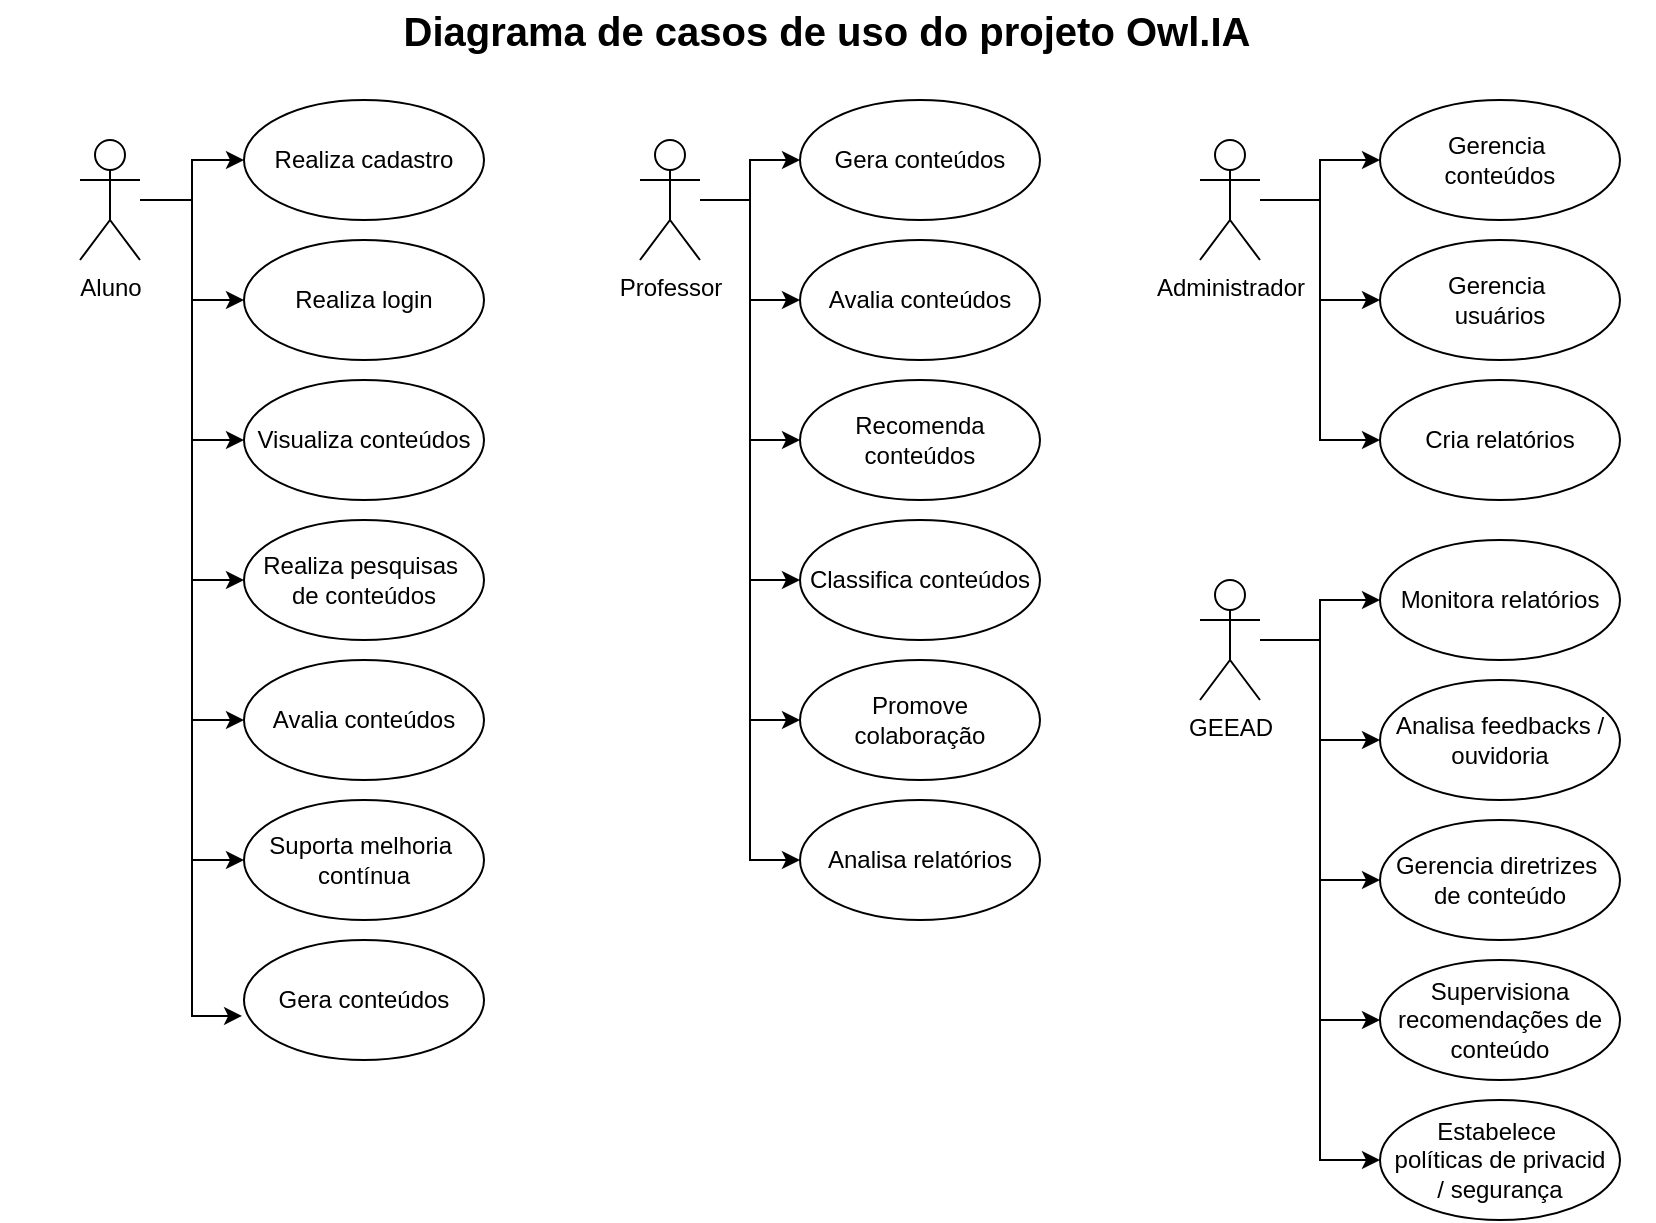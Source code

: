 <mxfile version="24.8.3">
  <diagram name="Página-1" id="9KG9PQ0PPwBHW0llAwFa">
    <mxGraphModel dx="1114" dy="610" grid="1" gridSize="10" guides="1" tooltips="1" connect="1" arrows="1" fold="1" page="1" pageScale="1" pageWidth="827" pageHeight="1169" math="0" shadow="0">
      <root>
        <mxCell id="0" />
        <mxCell id="1" parent="0" />
        <mxCell id="B-Caaoflfo5MQIaPZlI_-1" value="Diagrama de casos de uso do projeto Owl.IA" style="text;html=1;align=center;verticalAlign=middle;whiteSpace=wrap;rounded=0;fontSize=20;fontStyle=1" parent="1" vertex="1">
          <mxGeometry y="30" width="827" height="30" as="geometry" />
        </mxCell>
        <mxCell id="B-Caaoflfo5MQIaPZlI_-24" style="edgeStyle=orthogonalEdgeStyle;rounded=0;orthogonalLoop=1;jettySize=auto;html=1;entryX=0;entryY=0.5;entryDx=0;entryDy=0;" parent="1" source="B-Caaoflfo5MQIaPZlI_-2" target="B-Caaoflfo5MQIaPZlI_-3" edge="1">
          <mxGeometry relative="1" as="geometry" />
        </mxCell>
        <mxCell id="B-Caaoflfo5MQIaPZlI_-25" style="edgeStyle=orthogonalEdgeStyle;rounded=0;orthogonalLoop=1;jettySize=auto;html=1;" parent="1" source="B-Caaoflfo5MQIaPZlI_-2" target="B-Caaoflfo5MQIaPZlI_-5" edge="1">
          <mxGeometry relative="1" as="geometry" />
        </mxCell>
        <mxCell id="B-Caaoflfo5MQIaPZlI_-26" style="edgeStyle=orthogonalEdgeStyle;rounded=0;orthogonalLoop=1;jettySize=auto;html=1;entryX=0;entryY=0.5;entryDx=0;entryDy=0;" parent="1" source="B-Caaoflfo5MQIaPZlI_-2" target="B-Caaoflfo5MQIaPZlI_-6" edge="1">
          <mxGeometry relative="1" as="geometry" />
        </mxCell>
        <mxCell id="B-Caaoflfo5MQIaPZlI_-27" style="edgeStyle=orthogonalEdgeStyle;rounded=0;orthogonalLoop=1;jettySize=auto;html=1;entryX=0;entryY=0.5;entryDx=0;entryDy=0;" parent="1" source="B-Caaoflfo5MQIaPZlI_-2" target="B-Caaoflfo5MQIaPZlI_-8" edge="1">
          <mxGeometry relative="1" as="geometry" />
        </mxCell>
        <mxCell id="B-Caaoflfo5MQIaPZlI_-28" style="edgeStyle=orthogonalEdgeStyle;rounded=0;orthogonalLoop=1;jettySize=auto;html=1;entryX=0;entryY=0.5;entryDx=0;entryDy=0;" parent="1" source="B-Caaoflfo5MQIaPZlI_-2" target="B-Caaoflfo5MQIaPZlI_-9" edge="1">
          <mxGeometry relative="1" as="geometry" />
        </mxCell>
        <mxCell id="B-Caaoflfo5MQIaPZlI_-29" style="edgeStyle=orthogonalEdgeStyle;rounded=0;orthogonalLoop=1;jettySize=auto;html=1;entryX=0;entryY=0.5;entryDx=0;entryDy=0;" parent="1" source="B-Caaoflfo5MQIaPZlI_-2" target="B-Caaoflfo5MQIaPZlI_-10" edge="1">
          <mxGeometry relative="1" as="geometry" />
        </mxCell>
        <mxCell id="B-Caaoflfo5MQIaPZlI_-2" value="Aluno" style="shape=umlActor;verticalLabelPosition=bottom;verticalAlign=top;html=1;outlineConnect=0;" parent="1" vertex="1">
          <mxGeometry x="40" y="100" width="30" height="60" as="geometry" />
        </mxCell>
        <mxCell id="B-Caaoflfo5MQIaPZlI_-3" value="Realiza&amp;nbsp;&lt;span style=&quot;background-color: initial;&quot;&gt;cadastro&lt;/span&gt;" style="ellipse;whiteSpace=wrap;html=1;" parent="1" vertex="1">
          <mxGeometry x="122" y="80" width="120" height="60" as="geometry" />
        </mxCell>
        <mxCell id="B-Caaoflfo5MQIaPZlI_-5" value="Realiza&amp;nbsp;&lt;span style=&quot;background-color: initial;&quot;&gt;login&lt;/span&gt;" style="ellipse;whiteSpace=wrap;html=1;" parent="1" vertex="1">
          <mxGeometry x="122" y="150" width="120" height="60" as="geometry" />
        </mxCell>
        <mxCell id="B-Caaoflfo5MQIaPZlI_-6" value="Visualiza conteúdos" style="ellipse;whiteSpace=wrap;html=1;" parent="1" vertex="1">
          <mxGeometry x="122" y="220" width="120" height="60" as="geometry" />
        </mxCell>
        <mxCell id="B-Caaoflfo5MQIaPZlI_-8" value="Realiza pesquisas&amp;nbsp;&lt;div&gt;de conteúdos&lt;/div&gt;" style="ellipse;whiteSpace=wrap;html=1;" parent="1" vertex="1">
          <mxGeometry x="122" y="290" width="120" height="60" as="geometry" />
        </mxCell>
        <mxCell id="B-Caaoflfo5MQIaPZlI_-9" value="Avalia conteúdos" style="ellipse;whiteSpace=wrap;html=1;" parent="1" vertex="1">
          <mxGeometry x="122" y="360" width="120" height="60" as="geometry" />
        </mxCell>
        <mxCell id="B-Caaoflfo5MQIaPZlI_-10" value="Suporta melhoria&amp;nbsp;&lt;div&gt;contínua&lt;/div&gt;" style="ellipse;whiteSpace=wrap;html=1;" parent="1" vertex="1">
          <mxGeometry x="122" y="430" width="120" height="60" as="geometry" />
        </mxCell>
        <mxCell id="B-Caaoflfo5MQIaPZlI_-12" value="Gera conteúdos" style="ellipse;whiteSpace=wrap;html=1;" parent="1" vertex="1">
          <mxGeometry x="122" y="500" width="120" height="60" as="geometry" />
        </mxCell>
        <mxCell id="B-Caaoflfo5MQIaPZlI_-31" style="edgeStyle=orthogonalEdgeStyle;rounded=0;orthogonalLoop=1;jettySize=auto;html=1;entryX=0;entryY=0.5;entryDx=0;entryDy=0;" parent="1" source="B-Caaoflfo5MQIaPZlI_-13" target="B-Caaoflfo5MQIaPZlI_-14" edge="1">
          <mxGeometry relative="1" as="geometry" />
        </mxCell>
        <mxCell id="B-Caaoflfo5MQIaPZlI_-32" style="edgeStyle=orthogonalEdgeStyle;rounded=0;orthogonalLoop=1;jettySize=auto;html=1;entryX=0;entryY=0.5;entryDx=0;entryDy=0;" parent="1" source="B-Caaoflfo5MQIaPZlI_-13" target="B-Caaoflfo5MQIaPZlI_-15" edge="1">
          <mxGeometry relative="1" as="geometry" />
        </mxCell>
        <mxCell id="B-Caaoflfo5MQIaPZlI_-33" style="edgeStyle=orthogonalEdgeStyle;rounded=0;orthogonalLoop=1;jettySize=auto;html=1;entryX=0;entryY=0.5;entryDx=0;entryDy=0;" parent="1" source="B-Caaoflfo5MQIaPZlI_-13" target="B-Caaoflfo5MQIaPZlI_-16" edge="1">
          <mxGeometry relative="1" as="geometry" />
        </mxCell>
        <mxCell id="B-Caaoflfo5MQIaPZlI_-34" style="edgeStyle=orthogonalEdgeStyle;rounded=0;orthogonalLoop=1;jettySize=auto;html=1;entryX=0;entryY=0.5;entryDx=0;entryDy=0;" parent="1" source="B-Caaoflfo5MQIaPZlI_-13" target="B-Caaoflfo5MQIaPZlI_-17" edge="1">
          <mxGeometry relative="1" as="geometry" />
        </mxCell>
        <mxCell id="B-Caaoflfo5MQIaPZlI_-35" style="edgeStyle=orthogonalEdgeStyle;rounded=0;orthogonalLoop=1;jettySize=auto;html=1;entryX=0;entryY=0.5;entryDx=0;entryDy=0;" parent="1" source="B-Caaoflfo5MQIaPZlI_-13" target="B-Caaoflfo5MQIaPZlI_-18" edge="1">
          <mxGeometry relative="1" as="geometry" />
        </mxCell>
        <mxCell id="B-Caaoflfo5MQIaPZlI_-36" style="edgeStyle=orthogonalEdgeStyle;rounded=0;orthogonalLoop=1;jettySize=auto;html=1;entryX=0;entryY=0.5;entryDx=0;entryDy=0;" parent="1" source="B-Caaoflfo5MQIaPZlI_-13" target="B-Caaoflfo5MQIaPZlI_-23" edge="1">
          <mxGeometry relative="1" as="geometry" />
        </mxCell>
        <mxCell id="B-Caaoflfo5MQIaPZlI_-13" value="Professor" style="shape=umlActor;verticalLabelPosition=bottom;verticalAlign=top;html=1;outlineConnect=0;" parent="1" vertex="1">
          <mxGeometry x="320" y="100" width="30" height="60" as="geometry" />
        </mxCell>
        <mxCell id="B-Caaoflfo5MQIaPZlI_-14" value="Gera conteúdos" style="ellipse;whiteSpace=wrap;html=1;" parent="1" vertex="1">
          <mxGeometry x="400" y="80" width="120" height="60" as="geometry" />
        </mxCell>
        <mxCell id="B-Caaoflfo5MQIaPZlI_-15" value="Avalia conteúdos" style="ellipse;whiteSpace=wrap;html=1;" parent="1" vertex="1">
          <mxGeometry x="400" y="150" width="120" height="60" as="geometry" />
        </mxCell>
        <mxCell id="B-Caaoflfo5MQIaPZlI_-16" value="Recomenda conteúdos" style="ellipse;whiteSpace=wrap;html=1;" parent="1" vertex="1">
          <mxGeometry x="400" y="220" width="120" height="60" as="geometry" />
        </mxCell>
        <mxCell id="B-Caaoflfo5MQIaPZlI_-17" value="Classifica conteúdos" style="ellipse;whiteSpace=wrap;html=1;" parent="1" vertex="1">
          <mxGeometry x="400" y="290" width="120" height="60" as="geometry" />
        </mxCell>
        <mxCell id="B-Caaoflfo5MQIaPZlI_-18" value="Promove&lt;div&gt;colaboração&lt;/div&gt;" style="ellipse;whiteSpace=wrap;html=1;" parent="1" vertex="1">
          <mxGeometry x="400" y="360" width="120" height="60" as="geometry" />
        </mxCell>
        <mxCell id="B-Caaoflfo5MQIaPZlI_-37" style="edgeStyle=orthogonalEdgeStyle;rounded=0;orthogonalLoop=1;jettySize=auto;html=1;entryX=0;entryY=0.5;entryDx=0;entryDy=0;" parent="1" source="B-Caaoflfo5MQIaPZlI_-19" target="B-Caaoflfo5MQIaPZlI_-20" edge="1">
          <mxGeometry relative="1" as="geometry" />
        </mxCell>
        <mxCell id="B-Caaoflfo5MQIaPZlI_-38" style="edgeStyle=orthogonalEdgeStyle;rounded=0;orthogonalLoop=1;jettySize=auto;html=1;entryX=0;entryY=0.5;entryDx=0;entryDy=0;" parent="1" source="B-Caaoflfo5MQIaPZlI_-19" target="B-Caaoflfo5MQIaPZlI_-21" edge="1">
          <mxGeometry relative="1" as="geometry" />
        </mxCell>
        <mxCell id="B-Caaoflfo5MQIaPZlI_-39" style="edgeStyle=orthogonalEdgeStyle;rounded=0;orthogonalLoop=1;jettySize=auto;html=1;entryX=0;entryY=0.5;entryDx=0;entryDy=0;" parent="1" source="B-Caaoflfo5MQIaPZlI_-19" target="B-Caaoflfo5MQIaPZlI_-22" edge="1">
          <mxGeometry relative="1" as="geometry" />
        </mxCell>
        <mxCell id="B-Caaoflfo5MQIaPZlI_-19" value="Administrador" style="shape=umlActor;verticalLabelPosition=bottom;verticalAlign=top;html=1;outlineConnect=0;" parent="1" vertex="1">
          <mxGeometry x="600" y="100" width="30" height="60" as="geometry" />
        </mxCell>
        <mxCell id="B-Caaoflfo5MQIaPZlI_-20" value="Gerencia&amp;nbsp;&lt;div&gt;conteúdos&lt;/div&gt;" style="ellipse;whiteSpace=wrap;html=1;" parent="1" vertex="1">
          <mxGeometry x="690" y="80" width="120" height="60" as="geometry" />
        </mxCell>
        <mxCell id="B-Caaoflfo5MQIaPZlI_-21" value="Gerencia&amp;nbsp;&lt;div&gt;usuários&lt;/div&gt;" style="ellipse;whiteSpace=wrap;html=1;" parent="1" vertex="1">
          <mxGeometry x="690" y="150" width="120" height="60" as="geometry" />
        </mxCell>
        <mxCell id="B-Caaoflfo5MQIaPZlI_-22" value="Cria relatórios" style="ellipse;whiteSpace=wrap;html=1;" parent="1" vertex="1">
          <mxGeometry x="690" y="220" width="120" height="60" as="geometry" />
        </mxCell>
        <mxCell id="B-Caaoflfo5MQIaPZlI_-23" value="Analisa relatórios" style="ellipse;whiteSpace=wrap;html=1;" parent="1" vertex="1">
          <mxGeometry x="400" y="430" width="120" height="60" as="geometry" />
        </mxCell>
        <mxCell id="B-Caaoflfo5MQIaPZlI_-30" style="edgeStyle=orthogonalEdgeStyle;rounded=0;orthogonalLoop=1;jettySize=auto;html=1;entryX=-0.008;entryY=0.633;entryDx=0;entryDy=0;entryPerimeter=0;" parent="1" source="B-Caaoflfo5MQIaPZlI_-2" target="B-Caaoflfo5MQIaPZlI_-12" edge="1">
          <mxGeometry relative="1" as="geometry" />
        </mxCell>
        <mxCell id="4BOAhk8JbHcjC3OW5tZ7-1" style="edgeStyle=orthogonalEdgeStyle;rounded=0;orthogonalLoop=1;jettySize=auto;html=1;entryX=0;entryY=0.5;entryDx=0;entryDy=0;" edge="1" parent="1" source="4BOAhk8JbHcjC3OW5tZ7-4" target="4BOAhk8JbHcjC3OW5tZ7-5">
          <mxGeometry relative="1" as="geometry" />
        </mxCell>
        <mxCell id="4BOAhk8JbHcjC3OW5tZ7-2" style="edgeStyle=orthogonalEdgeStyle;rounded=0;orthogonalLoop=1;jettySize=auto;html=1;entryX=0;entryY=0.5;entryDx=0;entryDy=0;" edge="1" parent="1" source="4BOAhk8JbHcjC3OW5tZ7-4" target="4BOAhk8JbHcjC3OW5tZ7-6">
          <mxGeometry relative="1" as="geometry" />
        </mxCell>
        <mxCell id="4BOAhk8JbHcjC3OW5tZ7-3" style="edgeStyle=orthogonalEdgeStyle;rounded=0;orthogonalLoop=1;jettySize=auto;html=1;entryX=0;entryY=0.5;entryDx=0;entryDy=0;" edge="1" parent="1" source="4BOAhk8JbHcjC3OW5tZ7-4" target="4BOAhk8JbHcjC3OW5tZ7-7">
          <mxGeometry relative="1" as="geometry" />
        </mxCell>
        <mxCell id="4BOAhk8JbHcjC3OW5tZ7-10" style="edgeStyle=orthogonalEdgeStyle;rounded=0;orthogonalLoop=1;jettySize=auto;html=1;entryX=0;entryY=0.5;entryDx=0;entryDy=0;" edge="1" parent="1" source="4BOAhk8JbHcjC3OW5tZ7-4" target="4BOAhk8JbHcjC3OW5tZ7-8">
          <mxGeometry relative="1" as="geometry" />
        </mxCell>
        <mxCell id="4BOAhk8JbHcjC3OW5tZ7-11" style="edgeStyle=orthogonalEdgeStyle;rounded=0;orthogonalLoop=1;jettySize=auto;html=1;entryX=0;entryY=0.5;entryDx=0;entryDy=0;" edge="1" parent="1" source="4BOAhk8JbHcjC3OW5tZ7-4" target="4BOAhk8JbHcjC3OW5tZ7-9">
          <mxGeometry relative="1" as="geometry" />
        </mxCell>
        <mxCell id="4BOAhk8JbHcjC3OW5tZ7-4" value="GEEAD" style="shape=umlActor;verticalLabelPosition=bottom;verticalAlign=top;html=1;outlineConnect=0;" vertex="1" parent="1">
          <mxGeometry x="600" y="320" width="30" height="60" as="geometry" />
        </mxCell>
        <mxCell id="4BOAhk8JbHcjC3OW5tZ7-5" value="Monitora relatórios" style="ellipse;whiteSpace=wrap;html=1;" vertex="1" parent="1">
          <mxGeometry x="690" y="300" width="120" height="60" as="geometry" />
        </mxCell>
        <mxCell id="4BOAhk8JbHcjC3OW5tZ7-6" value="Analisa feedbacks / ouvidoria" style="ellipse;whiteSpace=wrap;html=1;" vertex="1" parent="1">
          <mxGeometry x="690" y="370" width="120" height="60" as="geometry" />
        </mxCell>
        <mxCell id="4BOAhk8JbHcjC3OW5tZ7-7" value="Gerencia diretrizes&amp;nbsp;&lt;div&gt;de conteúdo&lt;/div&gt;" style="ellipse;whiteSpace=wrap;html=1;" vertex="1" parent="1">
          <mxGeometry x="690" y="440" width="120" height="60" as="geometry" />
        </mxCell>
        <mxCell id="4BOAhk8JbHcjC3OW5tZ7-8" value="Supervisiona recomendações de conteúdo" style="ellipse;whiteSpace=wrap;html=1;" vertex="1" parent="1">
          <mxGeometry x="690" y="510" width="120" height="60" as="geometry" />
        </mxCell>
        <mxCell id="4BOAhk8JbHcjC3OW5tZ7-9" value="Estabelece&amp;nbsp;&lt;div&gt;políticas de privacid /&amp;nbsp;&lt;span style=&quot;background-color: initial;&quot;&gt;segurança&lt;/span&gt;&lt;/div&gt;" style="ellipse;whiteSpace=wrap;html=1;" vertex="1" parent="1">
          <mxGeometry x="690" y="580" width="120" height="60" as="geometry" />
        </mxCell>
      </root>
    </mxGraphModel>
  </diagram>
</mxfile>
